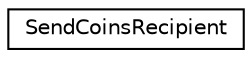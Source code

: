 digraph "Graphical Class Hierarchy"
{
  edge [fontname="Helvetica",fontsize="10",labelfontname="Helvetica",labelfontsize="10"];
  node [fontname="Helvetica",fontsize="10",shape=record];
  rankdir="LR";
  Node0 [label="SendCoinsRecipient",height=0.2,width=0.4,color="black", fillcolor="white", style="filled",URL="$da/dd5/class_send_coins_recipient.html"];
}
